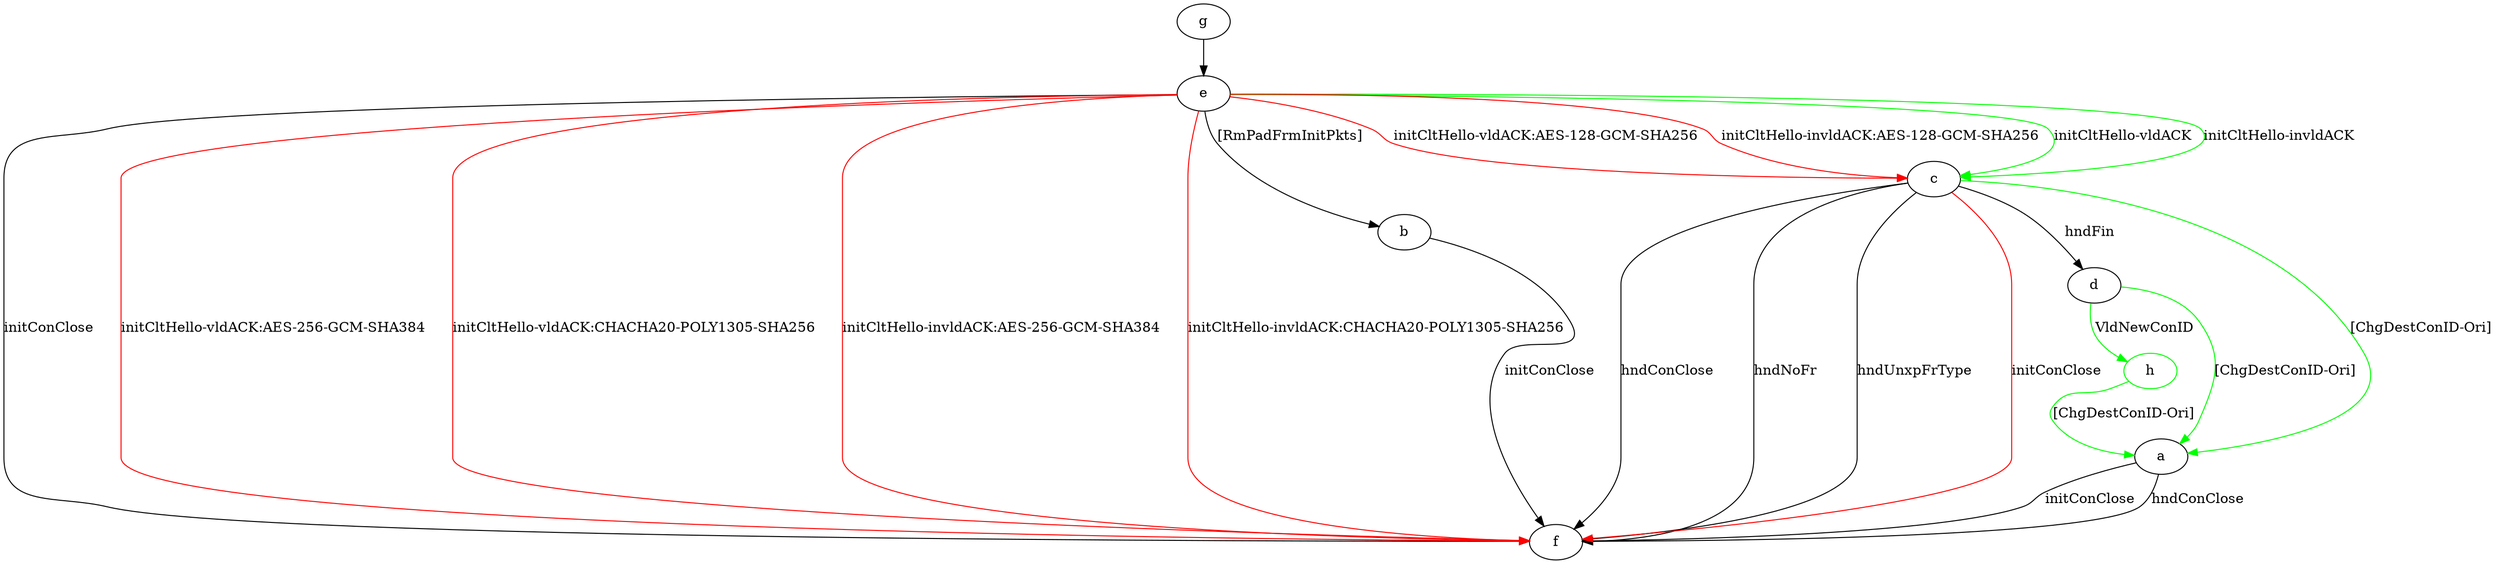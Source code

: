 digraph "" {
	a -> f	[key=0,
		label="initConClose "];
	a -> f	[key=1,
		label="hndConClose "];
	b -> f	[key=0,
		label="initConClose "];
	c -> a	[key=0,
		color=green,
		label="[ChgDestConID-Ori] "];
	c -> d	[key=0,
		label="hndFin "];
	c -> f	[key=0,
		label="hndConClose "];
	c -> f	[key=1,
		label="hndNoFr "];
	c -> f	[key=2,
		label="hndUnxpFrType "];
	c -> f	[key=3,
		color=red,
		label="initConClose "];
	d -> a	[key=0,
		color=green,
		label="[ChgDestConID-Ori] "];
	h	[color=green];
	d -> h	[key=0,
		color=green,
		label="VldNewConID "];
	e -> b	[key=0,
		label="[RmPadFrmInitPkts] "];
	e -> c	[key=0,
		color=green,
		label="initCltHello-vldACK "];
	e -> c	[key=1,
		color=green,
		label="initCltHello-invldACK "];
	e -> c	[key=2,
		color=red,
		label="initCltHello-vldACK:AES-128-GCM-SHA256 "];
	e -> c	[key=3,
		color=red,
		label="initCltHello-invldACK:AES-128-GCM-SHA256 "];
	e -> f	[key=0,
		label="initConClose "];
	e -> f	[key=1,
		color=red,
		label="initCltHello-vldACK:AES-256-GCM-SHA384 "];
	e -> f	[key=2,
		color=red,
		label="initCltHello-vldACK:CHACHA20-POLY1305-SHA256 "];
	e -> f	[key=3,
		color=red,
		label="initCltHello-invldACK:AES-256-GCM-SHA384 "];
	e -> f	[key=4,
		color=red,
		label="initCltHello-invldACK:CHACHA20-POLY1305-SHA256 "];
	g -> e	[key=0];
	h -> a	[key=0,
		color=green,
		label="[ChgDestConID-Ori] "];
}
